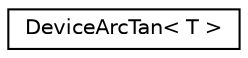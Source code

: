digraph "Graphical Class Hierarchy"
{
  edge [fontname="Helvetica",fontsize="10",labelfontname="Helvetica",labelfontsize="10"];
  node [fontname="Helvetica",fontsize="10",shape=record];
  rankdir="LR";
  Node0 [label="DeviceArcTan\< T \>",height=0.2,width=0.4,color="black", fillcolor="white", style="filled",URL="$structDeviceArcTan.html"];
}
